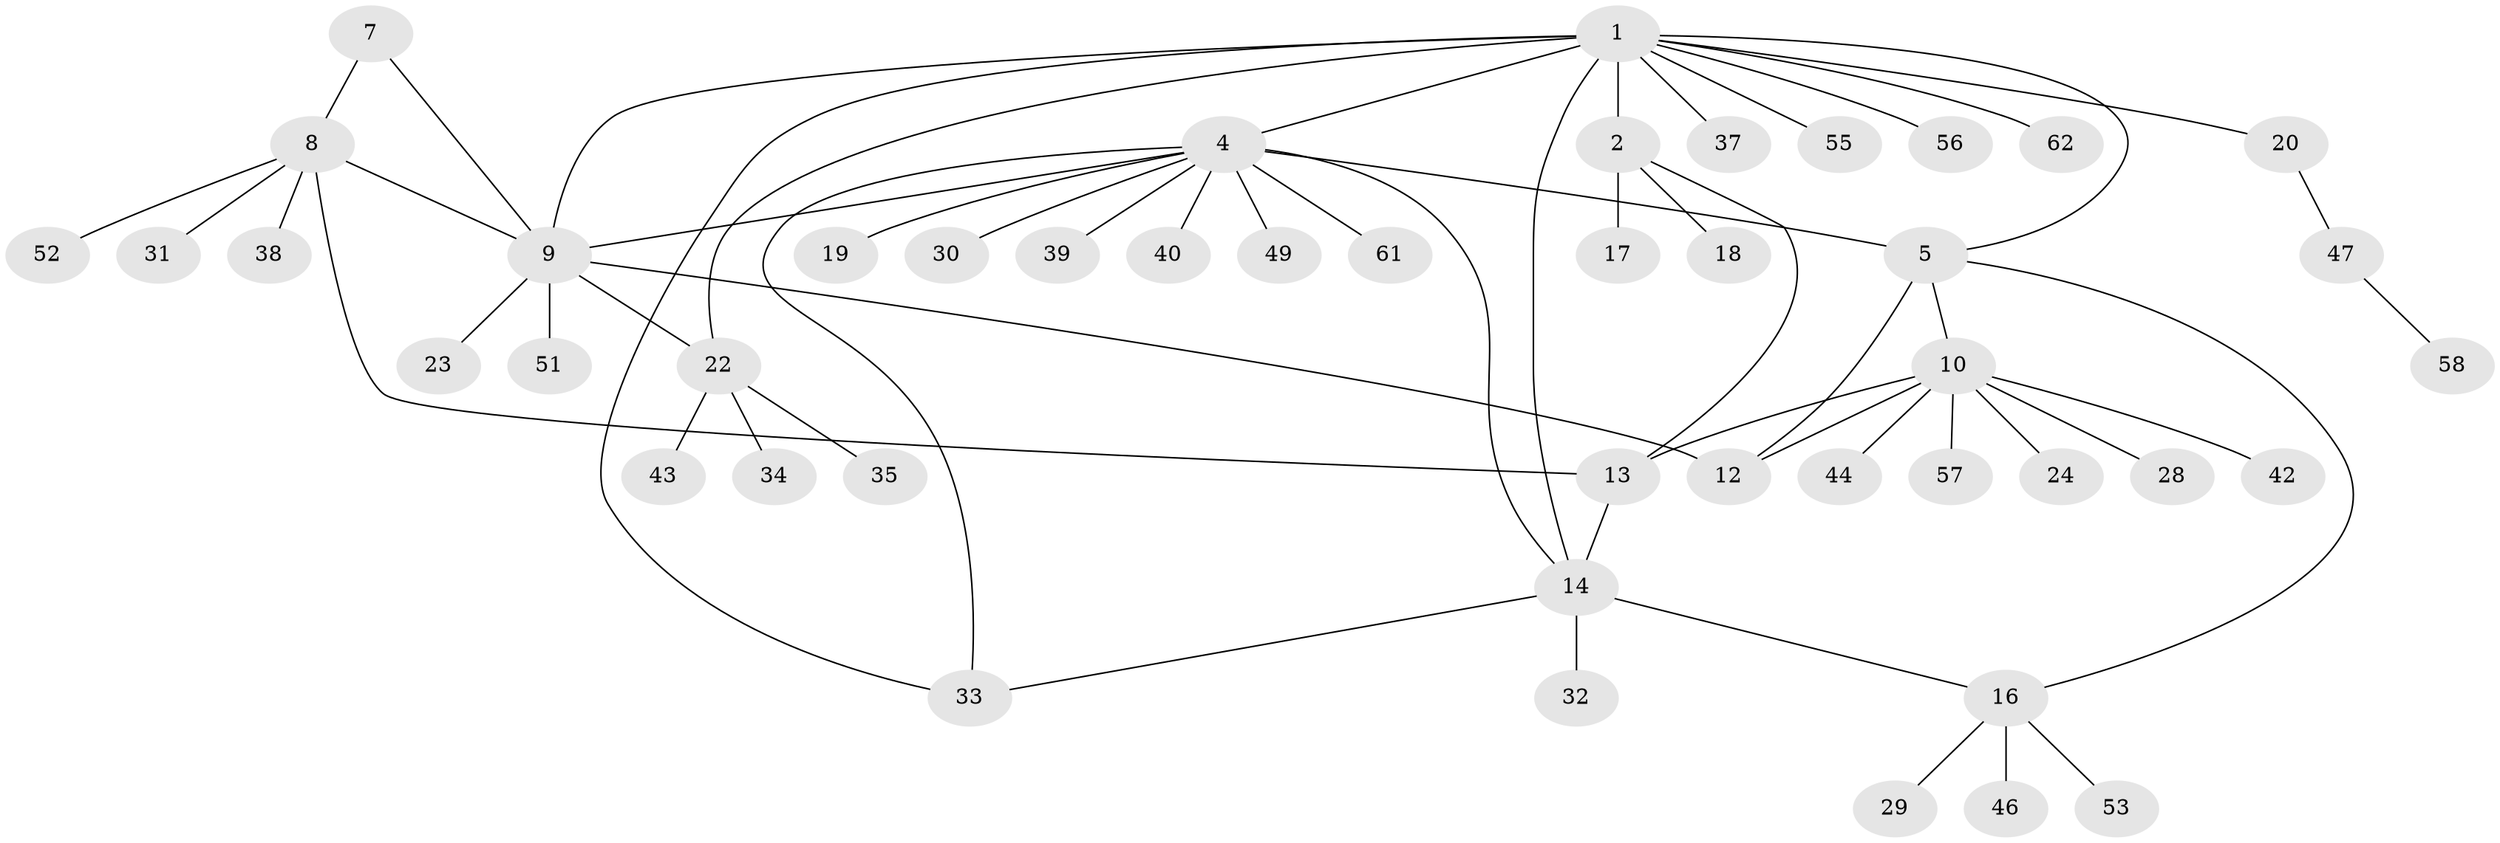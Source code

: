 // original degree distribution, {8: 0.03125, 5: 0.0625, 7: 0.015625, 11: 0.015625, 4: 0.0625, 3: 0.109375, 9: 0.015625, 6: 0.015625, 2: 0.171875, 1: 0.5}
// Generated by graph-tools (version 1.1) at 2025/42/03/06/25 10:42:10]
// undirected, 46 vertices, 58 edges
graph export_dot {
graph [start="1"]
  node [color=gray90,style=filled];
  1 [super="+3"];
  2 [super="+21"];
  4 [super="+6"];
  5 [super="+11"];
  7 [super="+54"];
  8 [super="+26"];
  9 [super="+25"];
  10 [super="+63"];
  12;
  13 [super="+36"];
  14 [super="+15"];
  16 [super="+50"];
  17 [super="+59"];
  18;
  19;
  20 [super="+48"];
  22 [super="+41"];
  23;
  24 [super="+27"];
  28;
  29;
  30;
  31;
  32;
  33 [super="+64"];
  34;
  35;
  37;
  38;
  39;
  40;
  42;
  43 [super="+45"];
  44;
  46;
  47;
  49;
  51;
  52;
  53;
  55 [super="+60"];
  56;
  57;
  58;
  61;
  62;
  1 -- 2 [weight=2];
  1 -- 4;
  1 -- 20;
  1 -- 55;
  1 -- 62;
  1 -- 33;
  1 -- 37;
  1 -- 56;
  1 -- 9;
  1 -- 14;
  1 -- 22;
  1 -- 5;
  2 -- 17;
  2 -- 18;
  2 -- 13;
  4 -- 5 [weight=2];
  4 -- 9;
  4 -- 14;
  4 -- 19;
  4 -- 30;
  4 -- 33;
  4 -- 39;
  4 -- 40;
  4 -- 61;
  4 -- 49;
  5 -- 16;
  5 -- 10;
  5 -- 12;
  7 -- 8;
  7 -- 9;
  8 -- 9;
  8 -- 13;
  8 -- 52;
  8 -- 38;
  8 -- 31;
  9 -- 12;
  9 -- 22;
  9 -- 23;
  9 -- 51;
  10 -- 12;
  10 -- 13 [weight=2];
  10 -- 24;
  10 -- 28;
  10 -- 42;
  10 -- 44;
  10 -- 57;
  13 -- 14 [weight=2];
  14 -- 32;
  14 -- 16;
  14 -- 33;
  16 -- 29;
  16 -- 46;
  16 -- 53;
  20 -- 47;
  22 -- 34;
  22 -- 35;
  22 -- 43;
  47 -- 58;
}

